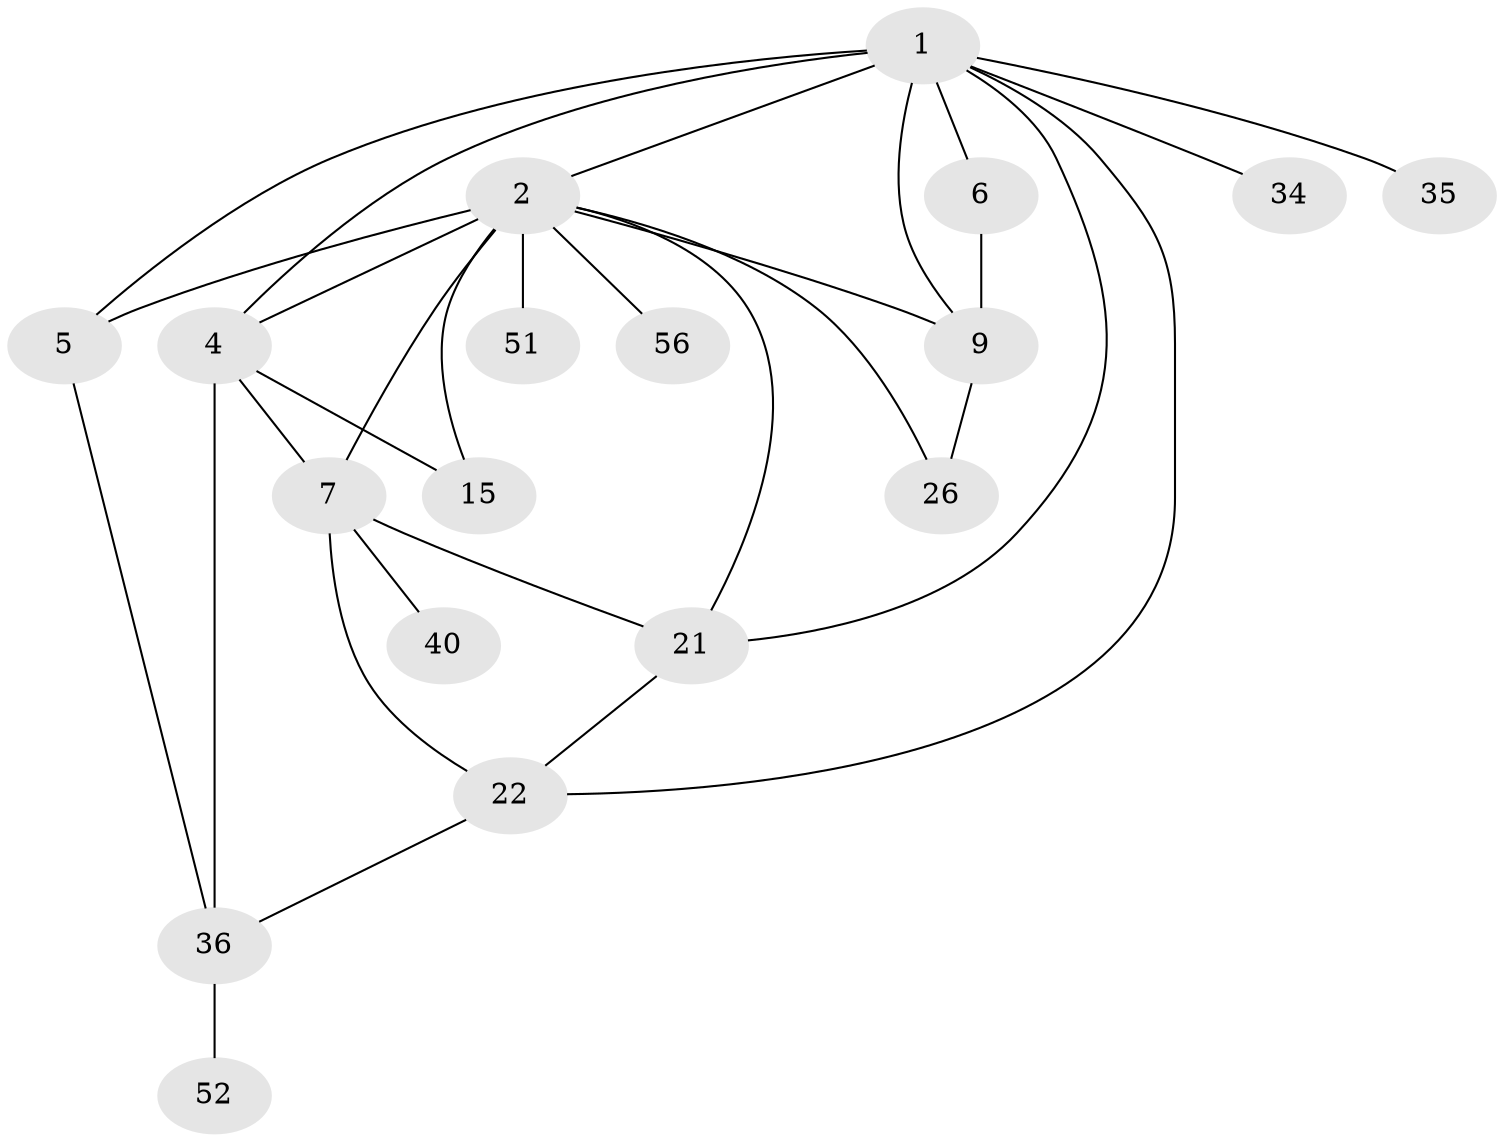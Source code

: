 // original degree distribution, {7: 0.03225806451612903, 5: 0.04838709677419355, 4: 0.0967741935483871, 3: 0.25806451612903225, 2: 0.3548387096774194, 1: 0.20967741935483872}
// Generated by graph-tools (version 1.1) at 2025/16/03/04/25 18:16:49]
// undirected, 18 vertices, 30 edges
graph export_dot {
graph [start="1"]
  node [color=gray90,style=filled];
  1 [super="+28"];
  2 [super="+3+33"];
  4 [super="+20+38+13"];
  5 [super="+53+12"];
  6 [super="+57+16"];
  7 [super="+10+11"];
  9 [super="+17+32+14"];
  15 [super="+19"];
  21 [super="+24"];
  22 [super="+31"];
  26 [super="+29"];
  34;
  35;
  36 [super="+37"];
  40;
  51;
  52;
  56;
  1 -- 2 [weight=2];
  1 -- 6;
  1 -- 21;
  1 -- 34;
  1 -- 35;
  1 -- 5;
  1 -- 22;
  1 -- 4;
  1 -- 9;
  2 -- 4 [weight=2];
  2 -- 5;
  2 -- 7 [weight=2];
  2 -- 56;
  2 -- 9 [weight=2];
  2 -- 15 [weight=2];
  2 -- 51;
  2 -- 21;
  2 -- 26;
  4 -- 7;
  4 -- 36;
  4 -- 15;
  5 -- 36;
  6 -- 9;
  7 -- 22;
  7 -- 40;
  7 -- 21;
  9 -- 26;
  21 -- 22;
  22 -- 36;
  36 -- 52;
}
